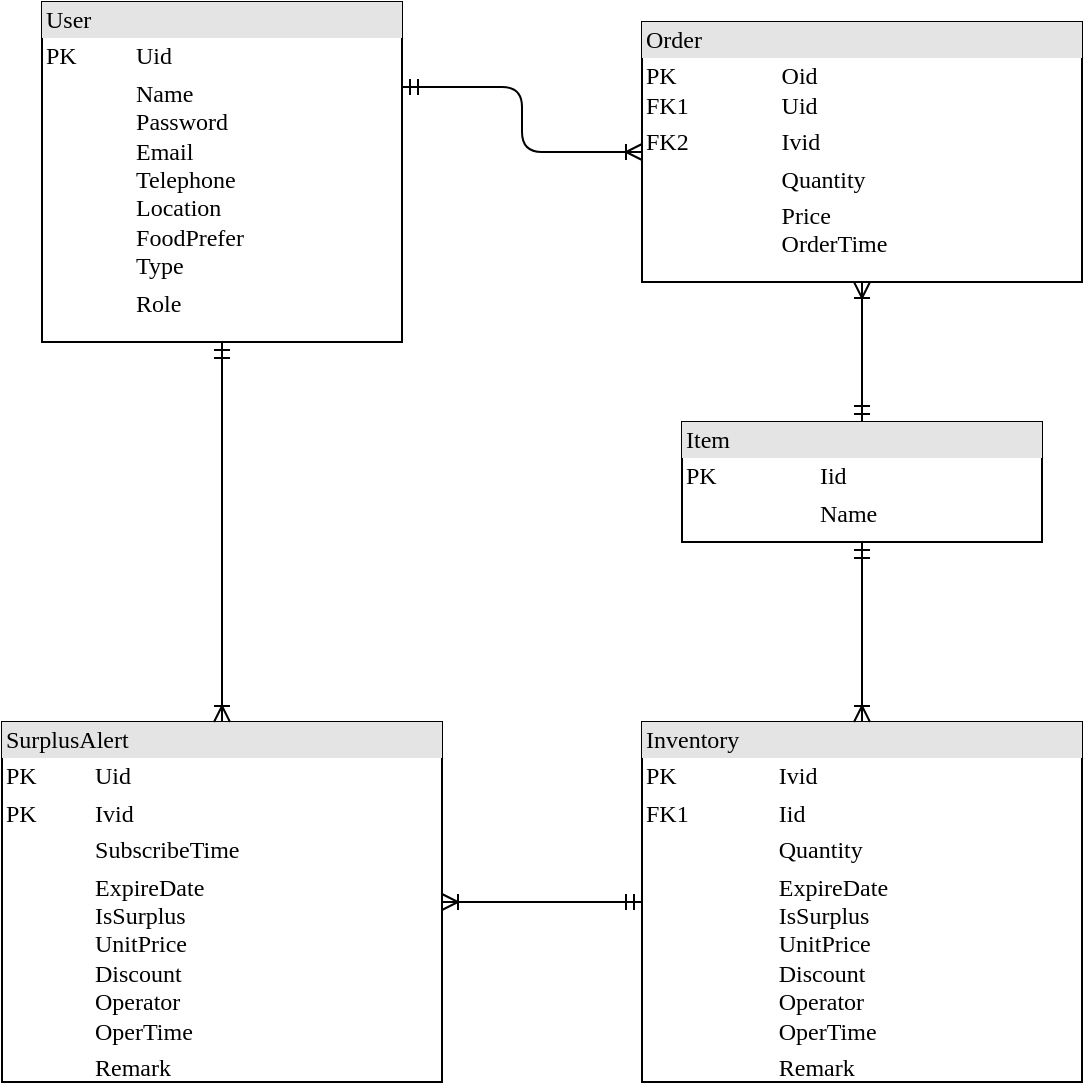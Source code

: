 <mxfile version="24.5.4" type="github">
  <diagram name="Page-1" id="2ca16b54-16f6-2749-3443-fa8db7711227">
    <mxGraphModel dx="2534" dy="671" grid="1" gridSize="10" guides="1" tooltips="1" connect="1" arrows="1" fold="1" page="1" pageScale="1" pageWidth="1100" pageHeight="850" background="none" math="0" shadow="0">
      <root>
        <mxCell id="0" />
        <mxCell id="1" parent="0" />
        <mxCell id="Ib-RsGrzyk7PYMRhS7Ih-1" value="&lt;div style=&quot;box-sizing:border-box;width:100%;background:#e4e4e4;padding:2px;&quot;&gt;User&lt;/div&gt;&lt;table style=&quot;width:100%;font-size:1em;&quot; cellpadding=&quot;2&quot; cellspacing=&quot;0&quot;&gt;&lt;tbody&gt;&lt;tr&gt;&lt;td&gt;PK&lt;/td&gt;&lt;td&gt;Uid&lt;/td&gt;&lt;/tr&gt;&lt;tr&gt;&lt;td&gt;&lt;/td&gt;&lt;td&gt;Name&lt;br&gt;Password&lt;br&gt;Email&lt;br&gt;Telephone&lt;br&gt;Location&lt;br&gt;FoodPrefer&lt;br&gt;Type&lt;/td&gt;&lt;/tr&gt;&lt;tr&gt;&lt;td&gt;&lt;/td&gt;&lt;td&gt;Role&lt;/td&gt;&lt;/tr&gt;&lt;/tbody&gt;&lt;/table&gt;" style="verticalAlign=top;align=left;overflow=fill;html=1;rounded=0;shadow=0;comic=0;labelBackgroundColor=none;strokeWidth=1;fontFamily=Verdana;fontSize=12" vertex="1" parent="1">
          <mxGeometry x="-780" y="90" width="180" height="170" as="geometry" />
        </mxCell>
        <mxCell id="Ib-RsGrzyk7PYMRhS7Ih-2" value="&lt;div style=&quot;box-sizing:border-box;width:100%;background:#e4e4e4;padding:2px;&quot;&gt;Item&lt;/div&gt;&lt;table style=&quot;width:100%;font-size:1em;&quot; cellpadding=&quot;2&quot; cellspacing=&quot;0&quot;&gt;&lt;tbody&gt;&lt;tr&gt;&lt;td&gt;PK&lt;/td&gt;&lt;td&gt;Iid&lt;/td&gt;&lt;/tr&gt;&lt;tr&gt;&lt;td&gt;&lt;/td&gt;&lt;td&gt;Name&lt;br&gt;&lt;/td&gt;&lt;/tr&gt;&lt;tr&gt;&lt;td&gt;&lt;/td&gt;&lt;td&gt;&lt;br&gt;&lt;/td&gt;&lt;/tr&gt;&lt;/tbody&gt;&lt;/table&gt;" style="verticalAlign=top;align=left;overflow=fill;html=1;rounded=0;shadow=0;comic=0;labelBackgroundColor=none;strokeWidth=1;fontFamily=Verdana;fontSize=12" vertex="1" parent="1">
          <mxGeometry x="-460" y="300" width="180" height="60" as="geometry" />
        </mxCell>
        <mxCell id="Ib-RsGrzyk7PYMRhS7Ih-3" value="&lt;div style=&quot;box-sizing:border-box;width:100%;background:#e4e4e4;padding:2px;&quot;&gt;Inventory&lt;/div&gt;&lt;table style=&quot;width:100%;font-size:1em;&quot; cellpadding=&quot;2&quot; cellspacing=&quot;0&quot;&gt;&lt;tbody&gt;&lt;tr&gt;&lt;td&gt;PK&lt;/td&gt;&lt;td&gt;Ivid&lt;/td&gt;&lt;/tr&gt;&lt;tr&gt;&lt;td&gt;FK1&lt;/td&gt;&lt;td&gt;Iid&lt;/td&gt;&lt;/tr&gt;&lt;tr&gt;&lt;td&gt;&lt;br&gt;&lt;/td&gt;&lt;td&gt;Quantity&lt;br&gt;&lt;/td&gt;&lt;/tr&gt;&lt;tr&gt;&lt;td&gt;&lt;br&gt;&lt;/td&gt;&lt;td&gt;ExpireDate&lt;br&gt;IsSurplus&lt;br&gt;UnitPrice&lt;br&gt;Discount&lt;br&gt;Operator&lt;br&gt;OperTime&lt;/td&gt;&lt;/tr&gt;&lt;tr&gt;&lt;td&gt;&lt;br&gt;&lt;/td&gt;&lt;td&gt;Remark&lt;/td&gt;&lt;/tr&gt;&lt;/tbody&gt;&lt;/table&gt;" style="verticalAlign=top;align=left;overflow=fill;html=1;rounded=0;shadow=0;comic=0;labelBackgroundColor=none;strokeWidth=1;fontFamily=Verdana;fontSize=12" vertex="1" parent="1">
          <mxGeometry x="-480" y="450" width="220" height="180" as="geometry" />
        </mxCell>
        <mxCell id="Ib-RsGrzyk7PYMRhS7Ih-4" value="&lt;div style=&quot;box-sizing:border-box;width:100%;background:#e4e4e4;padding:2px;&quot;&gt;Order&lt;/div&gt;&lt;table style=&quot;width:100%;font-size:1em;&quot; cellpadding=&quot;2&quot; cellspacing=&quot;0&quot;&gt;&lt;tbody&gt;&lt;tr&gt;&lt;td&gt;PK&lt;br&gt;FK1&lt;/td&gt;&lt;td&gt;Oid&lt;br&gt;Uid&lt;/td&gt;&lt;/tr&gt;&lt;tr&gt;&lt;td&gt;FK2&lt;/td&gt;&lt;td&gt;Ivid&lt;/td&gt;&lt;/tr&gt;&lt;tr&gt;&lt;td&gt;&lt;br&gt;&lt;/td&gt;&lt;td&gt;Quantity&lt;br&gt;&lt;/td&gt;&lt;/tr&gt;&lt;tr&gt;&lt;td&gt;&lt;br&gt;&lt;/td&gt;&lt;td&gt;Price&lt;br&gt;OrderTime&lt;/td&gt;&lt;/tr&gt;&lt;tr&gt;&lt;td&gt;&lt;br&gt;&lt;/td&gt;&lt;td&gt;&lt;br&gt;&lt;/td&gt;&lt;/tr&gt;&lt;/tbody&gt;&lt;/table&gt;" style="verticalAlign=top;align=left;overflow=fill;html=1;rounded=0;shadow=0;comic=0;labelBackgroundColor=none;strokeWidth=1;fontFamily=Verdana;fontSize=12" vertex="1" parent="1">
          <mxGeometry x="-480" y="100" width="220" height="130" as="geometry" />
        </mxCell>
        <mxCell id="Ib-RsGrzyk7PYMRhS7Ih-5" value="&lt;div style=&quot;box-sizing:border-box;width:100%;background:#e4e4e4;padding:2px;&quot;&gt;SurplusAlert&lt;/div&gt;&lt;table style=&quot;width:100%;font-size:1em;&quot; cellpadding=&quot;2&quot; cellspacing=&quot;0&quot;&gt;&lt;tbody&gt;&lt;tr&gt;&lt;td&gt;PK&lt;/td&gt;&lt;td&gt;Uid&lt;/td&gt;&lt;/tr&gt;&lt;tr&gt;&lt;td&gt;PK&lt;/td&gt;&lt;td&gt;Ivid&lt;/td&gt;&lt;/tr&gt;&lt;tr&gt;&lt;td&gt;&lt;br&gt;&lt;/td&gt;&lt;td&gt;SubscribeTime&lt;/td&gt;&lt;/tr&gt;&lt;tr&gt;&lt;td&gt;&lt;br&gt;&lt;/td&gt;&lt;td&gt;ExpireDate&lt;br&gt;IsSurplus&lt;br&gt;UnitPrice&lt;br&gt;Discount&lt;br&gt;Operator&lt;br&gt;OperTime&lt;/td&gt;&lt;/tr&gt;&lt;tr&gt;&lt;td&gt;&lt;br&gt;&lt;/td&gt;&lt;td&gt;Remark&lt;/td&gt;&lt;/tr&gt;&lt;/tbody&gt;&lt;/table&gt;" style="verticalAlign=top;align=left;overflow=fill;html=1;rounded=0;shadow=0;comic=0;labelBackgroundColor=none;strokeWidth=1;fontFamily=Verdana;fontSize=12" vertex="1" parent="1">
          <mxGeometry x="-800" y="450" width="220" height="180" as="geometry" />
        </mxCell>
        <mxCell id="Ib-RsGrzyk7PYMRhS7Ih-7" value="" style="edgeStyle=orthogonalEdgeStyle;html=1;endArrow=ERoneToMany;startArrow=ERmandOne;labelBackgroundColor=none;fontFamily=Verdana;fontSize=12;align=left;exitX=1;exitY=0.25;exitDx=0;exitDy=0;entryX=0;entryY=0.5;entryDx=0;entryDy=0;" edge="1" parent="1" source="Ib-RsGrzyk7PYMRhS7Ih-1" target="Ib-RsGrzyk7PYMRhS7Ih-4">
          <mxGeometry width="100" height="100" relative="1" as="geometry">
            <mxPoint x="210" y="200" as="sourcePoint" />
            <mxPoint x="-190" y="220" as="targetPoint" />
          </mxGeometry>
        </mxCell>
        <mxCell id="Ib-RsGrzyk7PYMRhS7Ih-8" value="" style="edgeStyle=orthogonalEdgeStyle;html=1;endArrow=ERoneToMany;startArrow=ERmandOne;labelBackgroundColor=none;fontFamily=Verdana;fontSize=12;align=left;exitX=0.5;exitY=0;exitDx=0;exitDy=0;entryX=0.5;entryY=1;entryDx=0;entryDy=0;" edge="1" parent="1" source="Ib-RsGrzyk7PYMRhS7Ih-2" target="Ib-RsGrzyk7PYMRhS7Ih-4">
          <mxGeometry width="100" height="100" relative="1" as="geometry">
            <mxPoint x="-590" y="143" as="sourcePoint" />
            <mxPoint x="-470" y="175" as="targetPoint" />
          </mxGeometry>
        </mxCell>
        <mxCell id="Ib-RsGrzyk7PYMRhS7Ih-9" value="" style="edgeStyle=orthogonalEdgeStyle;html=1;endArrow=ERoneToMany;startArrow=ERmandOne;labelBackgroundColor=none;fontFamily=Verdana;fontSize=12;align=left;entryX=0.5;entryY=0;entryDx=0;entryDy=0;exitX=0.5;exitY=1;exitDx=0;exitDy=0;" edge="1" parent="1" source="Ib-RsGrzyk7PYMRhS7Ih-2" target="Ib-RsGrzyk7PYMRhS7Ih-3">
          <mxGeometry width="100" height="100" relative="1" as="geometry">
            <mxPoint x="-160" y="390" as="sourcePoint" />
            <mxPoint x="-160" y="310" as="targetPoint" />
          </mxGeometry>
        </mxCell>
        <mxCell id="Ib-RsGrzyk7PYMRhS7Ih-10" value="" style="edgeStyle=orthogonalEdgeStyle;html=1;endArrow=ERoneToMany;startArrow=ERmandOne;labelBackgroundColor=none;fontFamily=Verdana;fontSize=12;align=left;exitX=0.5;exitY=1;exitDx=0;exitDy=0;" edge="1" parent="1" source="Ib-RsGrzyk7PYMRhS7Ih-1" target="Ib-RsGrzyk7PYMRhS7Ih-5">
          <mxGeometry width="100" height="100" relative="1" as="geometry">
            <mxPoint x="-680.5" y="290" as="sourcePoint" />
            <mxPoint x="-560.5" y="322" as="targetPoint" />
          </mxGeometry>
        </mxCell>
        <mxCell id="Ib-RsGrzyk7PYMRhS7Ih-11" value="" style="edgeStyle=orthogonalEdgeStyle;html=1;endArrow=ERoneToMany;startArrow=ERmandOne;labelBackgroundColor=none;fontFamily=Verdana;fontSize=12;align=left;exitX=0;exitY=0.5;exitDx=0;exitDy=0;entryX=1;entryY=0.5;entryDx=0;entryDy=0;" edge="1" parent="1" source="Ib-RsGrzyk7PYMRhS7Ih-3" target="Ib-RsGrzyk7PYMRhS7Ih-5">
          <mxGeometry width="100" height="100" relative="1" as="geometry">
            <mxPoint x="-540" y="420" as="sourcePoint" />
            <mxPoint x="-540" y="525" as="targetPoint" />
          </mxGeometry>
        </mxCell>
      </root>
    </mxGraphModel>
  </diagram>
</mxfile>
